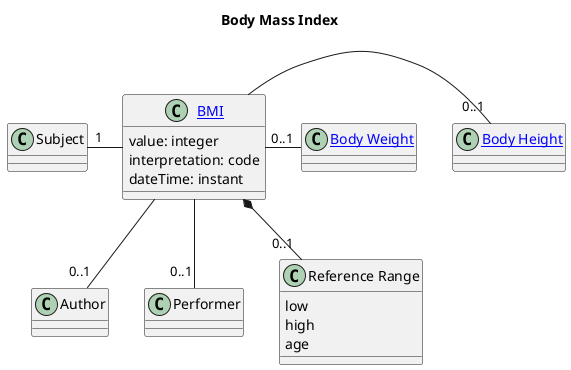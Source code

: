 @startuml

title Body Mass Index

class "[[StructureDefinition-BMI.html BMI]]" as bmi {
    value: integer
    interpretation: code
    dateTime: instant
}

class "Subject" as pat
class "Author" as aut
class "Performer" as perf

class "Reference Range" as rr {
    low
    high
    age
}

class "[[https://build.fhir.org/ig/frankoemig/bodyweight/ Body Weight]]" as bw
class "[[https://build.fhir.org/ig/frankoemig/bodyheight/ Body Height]]" as bh

bmi -left- "1" pat
bmi -- "0..1" aut
bmi -- "0..1" perf 

bmi *-- "0..1" rr

bmi -right- "0..1" bh
bmi -right- "0..1" bw

@enduml